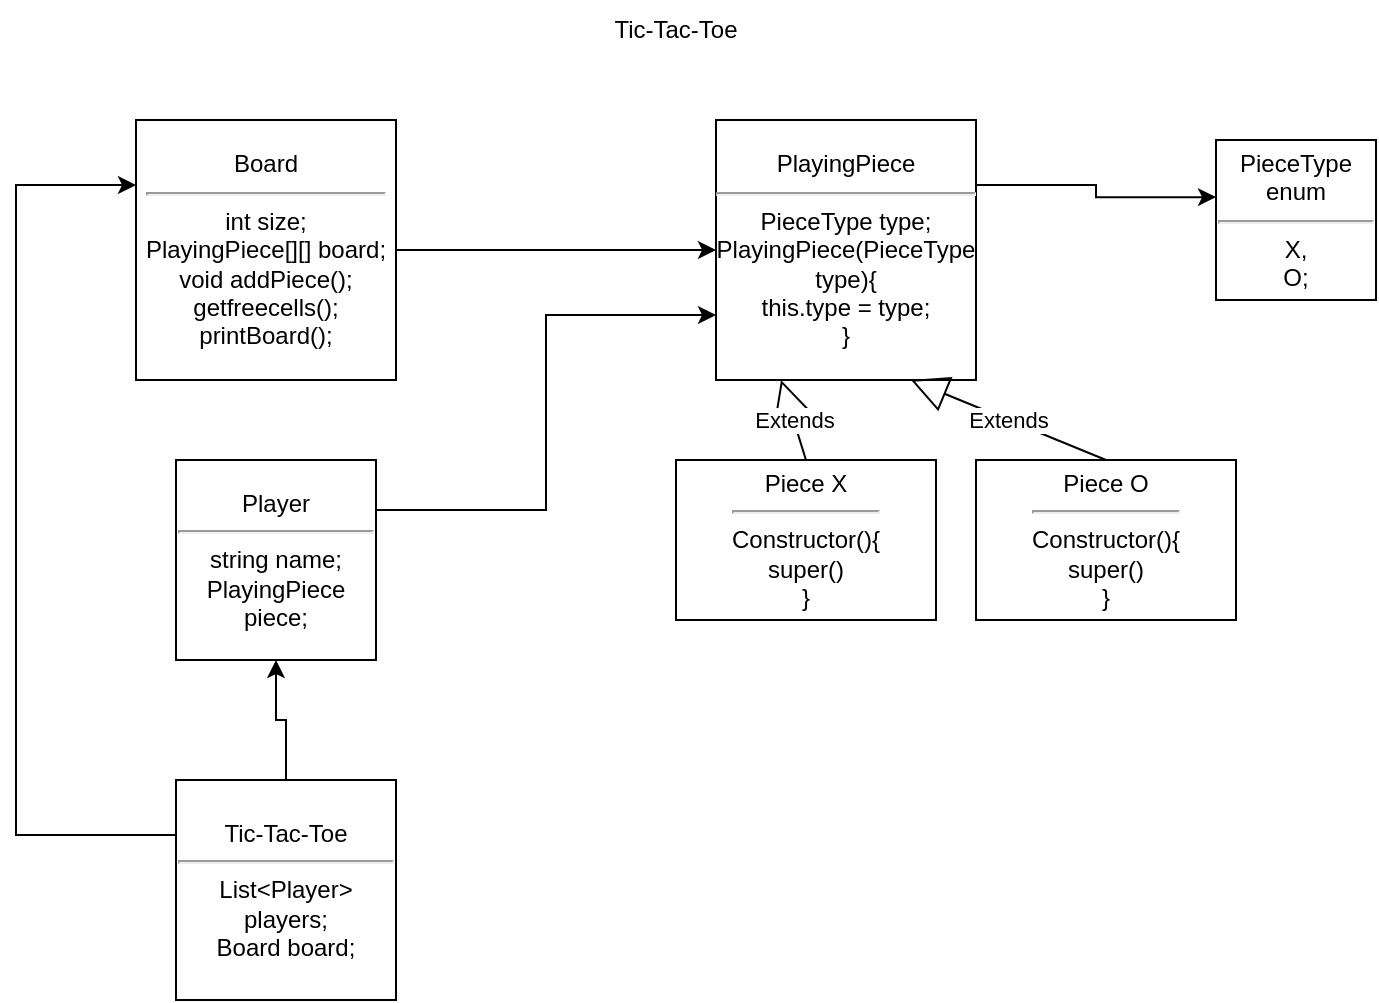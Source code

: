 <mxfile version="24.5.3" type="device">
  <diagram id="C5RBs43oDa-KdzZeNtuy" name="Page-1">
    <mxGraphModel dx="1036" dy="1775" grid="1" gridSize="10" guides="1" tooltips="1" connect="1" arrows="1" fold="1" page="1" pageScale="1" pageWidth="827" pageHeight="1169" math="0" shadow="0">
      <root>
        <mxCell id="WIyWlLk6GJQsqaUBKTNV-0" />
        <mxCell id="WIyWlLk6GJQsqaUBKTNV-1" parent="WIyWlLk6GJQsqaUBKTNV-0" />
        <mxCell id="PChjOO2R9hpInjpi-8NE-0" value="PlayingPiece&lt;hr&gt;PieceType type;&lt;div&gt;PlayingPiece(PieceType type){&lt;/div&gt;&lt;div&gt;this.type = type;&lt;/div&gt;&lt;div&gt;}&lt;/div&gt;" style="whiteSpace=wrap;html=1;aspect=fixed;" vertex="1" parent="WIyWlLk6GJQsqaUBKTNV-1">
          <mxGeometry x="390" y="30" width="130" height="130" as="geometry" />
        </mxCell>
        <mxCell id="PChjOO2R9hpInjpi-8NE-1" value="PieceType enum&lt;hr&gt;X,&lt;div&gt;O;&lt;/div&gt;" style="whiteSpace=wrap;html=1;aspect=fixed;" vertex="1" parent="WIyWlLk6GJQsqaUBKTNV-1">
          <mxGeometry x="640" y="40" width="80" height="80" as="geometry" />
        </mxCell>
        <mxCell id="PChjOO2R9hpInjpi-8NE-2" style="edgeStyle=orthogonalEdgeStyle;rounded=0;orthogonalLoop=1;jettySize=auto;html=1;exitX=1;exitY=0.25;exitDx=0;exitDy=0;entryX=0;entryY=0.357;entryDx=0;entryDy=0;entryPerimeter=0;" edge="1" parent="WIyWlLk6GJQsqaUBKTNV-1" source="PChjOO2R9hpInjpi-8NE-0" target="PChjOO2R9hpInjpi-8NE-1">
          <mxGeometry relative="1" as="geometry" />
        </mxCell>
        <mxCell id="PChjOO2R9hpInjpi-8NE-3" value="Piece X&lt;hr&gt;Constructor(){&lt;div&gt;super()&lt;/div&gt;&lt;div&gt;}&lt;/div&gt;" style="rounded=0;whiteSpace=wrap;html=1;" vertex="1" parent="WIyWlLk6GJQsqaUBKTNV-1">
          <mxGeometry x="370" y="200" width="130" height="80" as="geometry" />
        </mxCell>
        <mxCell id="PChjOO2R9hpInjpi-8NE-4" value="Piece O&lt;hr&gt;Constructor(){&lt;div&gt;super()&lt;/div&gt;&lt;div&gt;}&lt;/div&gt;" style="rounded=0;whiteSpace=wrap;html=1;" vertex="1" parent="WIyWlLk6GJQsqaUBKTNV-1">
          <mxGeometry x="520" y="200" width="130" height="80" as="geometry" />
        </mxCell>
        <mxCell id="PChjOO2R9hpInjpi-8NE-5" value="Extends" style="endArrow=block;endSize=16;endFill=0;html=1;rounded=0;entryX=0.25;entryY=1;entryDx=0;entryDy=0;exitX=0.5;exitY=0;exitDx=0;exitDy=0;" edge="1" parent="WIyWlLk6GJQsqaUBKTNV-1" source="PChjOO2R9hpInjpi-8NE-3" target="PChjOO2R9hpInjpi-8NE-0">
          <mxGeometry width="160" relative="1" as="geometry">
            <mxPoint x="330" y="310" as="sourcePoint" />
            <mxPoint x="490" y="310" as="targetPoint" />
          </mxGeometry>
        </mxCell>
        <mxCell id="PChjOO2R9hpInjpi-8NE-6" value="Extends" style="endArrow=block;endSize=16;endFill=0;html=1;rounded=0;entryX=0.75;entryY=1;entryDx=0;entryDy=0;exitX=0.5;exitY=0;exitDx=0;exitDy=0;" edge="1" parent="WIyWlLk6GJQsqaUBKTNV-1" source="PChjOO2R9hpInjpi-8NE-4" target="PChjOO2R9hpInjpi-8NE-0">
          <mxGeometry width="160" relative="1" as="geometry">
            <mxPoint x="445" y="210" as="sourcePoint" />
            <mxPoint x="433" y="170" as="targetPoint" />
          </mxGeometry>
        </mxCell>
        <mxCell id="PChjOO2R9hpInjpi-8NE-8" style="edgeStyle=orthogonalEdgeStyle;rounded=0;orthogonalLoop=1;jettySize=auto;html=1;exitX=1;exitY=0.5;exitDx=0;exitDy=0;" edge="1" parent="WIyWlLk6GJQsqaUBKTNV-1" source="PChjOO2R9hpInjpi-8NE-7" target="PChjOO2R9hpInjpi-8NE-0">
          <mxGeometry relative="1" as="geometry" />
        </mxCell>
        <mxCell id="PChjOO2R9hpInjpi-8NE-7" value="Board&lt;hr&gt;int size;&lt;div&gt;PlayingPiece[][] board;&lt;/div&gt;&lt;div&gt;void addPiece();&lt;/div&gt;&lt;div&gt;getfreecells();&lt;/div&gt;&lt;div&gt;printBoard();&lt;/div&gt;" style="whiteSpace=wrap;html=1;aspect=fixed;" vertex="1" parent="WIyWlLk6GJQsqaUBKTNV-1">
          <mxGeometry x="100" y="30" width="130" height="130" as="geometry" />
        </mxCell>
        <mxCell id="PChjOO2R9hpInjpi-8NE-10" style="edgeStyle=orthogonalEdgeStyle;rounded=0;orthogonalLoop=1;jettySize=auto;html=1;exitX=1;exitY=0.25;exitDx=0;exitDy=0;entryX=0;entryY=0.75;entryDx=0;entryDy=0;" edge="1" parent="WIyWlLk6GJQsqaUBKTNV-1" source="PChjOO2R9hpInjpi-8NE-9" target="PChjOO2R9hpInjpi-8NE-0">
          <mxGeometry relative="1" as="geometry" />
        </mxCell>
        <mxCell id="PChjOO2R9hpInjpi-8NE-9" value="Player&lt;hr&gt;string name;&lt;div&gt;PlayingPiece piece;&lt;/div&gt;" style="whiteSpace=wrap;html=1;aspect=fixed;" vertex="1" parent="WIyWlLk6GJQsqaUBKTNV-1">
          <mxGeometry x="120" y="200" width="100" height="100" as="geometry" />
        </mxCell>
        <mxCell id="PChjOO2R9hpInjpi-8NE-12" style="edgeStyle=orthogonalEdgeStyle;rounded=0;orthogonalLoop=1;jettySize=auto;html=1;exitX=0;exitY=0.25;exitDx=0;exitDy=0;entryX=0;entryY=0.25;entryDx=0;entryDy=0;" edge="1" parent="WIyWlLk6GJQsqaUBKTNV-1" source="PChjOO2R9hpInjpi-8NE-11" target="PChjOO2R9hpInjpi-8NE-7">
          <mxGeometry relative="1" as="geometry">
            <Array as="points">
              <mxPoint x="40" y="388" />
              <mxPoint x="40" y="63" />
            </Array>
          </mxGeometry>
        </mxCell>
        <mxCell id="PChjOO2R9hpInjpi-8NE-13" style="edgeStyle=orthogonalEdgeStyle;rounded=0;orthogonalLoop=1;jettySize=auto;html=1;exitX=0.5;exitY=0;exitDx=0;exitDy=0;entryX=0.5;entryY=1;entryDx=0;entryDy=0;" edge="1" parent="WIyWlLk6GJQsqaUBKTNV-1" source="PChjOO2R9hpInjpi-8NE-11" target="PChjOO2R9hpInjpi-8NE-9">
          <mxGeometry relative="1" as="geometry" />
        </mxCell>
        <mxCell id="PChjOO2R9hpInjpi-8NE-11" value="Tic-Tac-Toe&lt;hr&gt;List&amp;lt;Player&amp;gt; players;&lt;div&gt;Board board;&lt;/div&gt;" style="whiteSpace=wrap;html=1;aspect=fixed;" vertex="1" parent="WIyWlLk6GJQsqaUBKTNV-1">
          <mxGeometry x="120" y="360" width="110" height="110" as="geometry" />
        </mxCell>
        <mxCell id="PChjOO2R9hpInjpi-8NE-14" value="Tic-Tac-Toe" style="text;html=1;align=center;verticalAlign=middle;whiteSpace=wrap;rounded=0;" vertex="1" parent="WIyWlLk6GJQsqaUBKTNV-1">
          <mxGeometry x="320" y="-30" width="100" height="30" as="geometry" />
        </mxCell>
      </root>
    </mxGraphModel>
  </diagram>
</mxfile>
